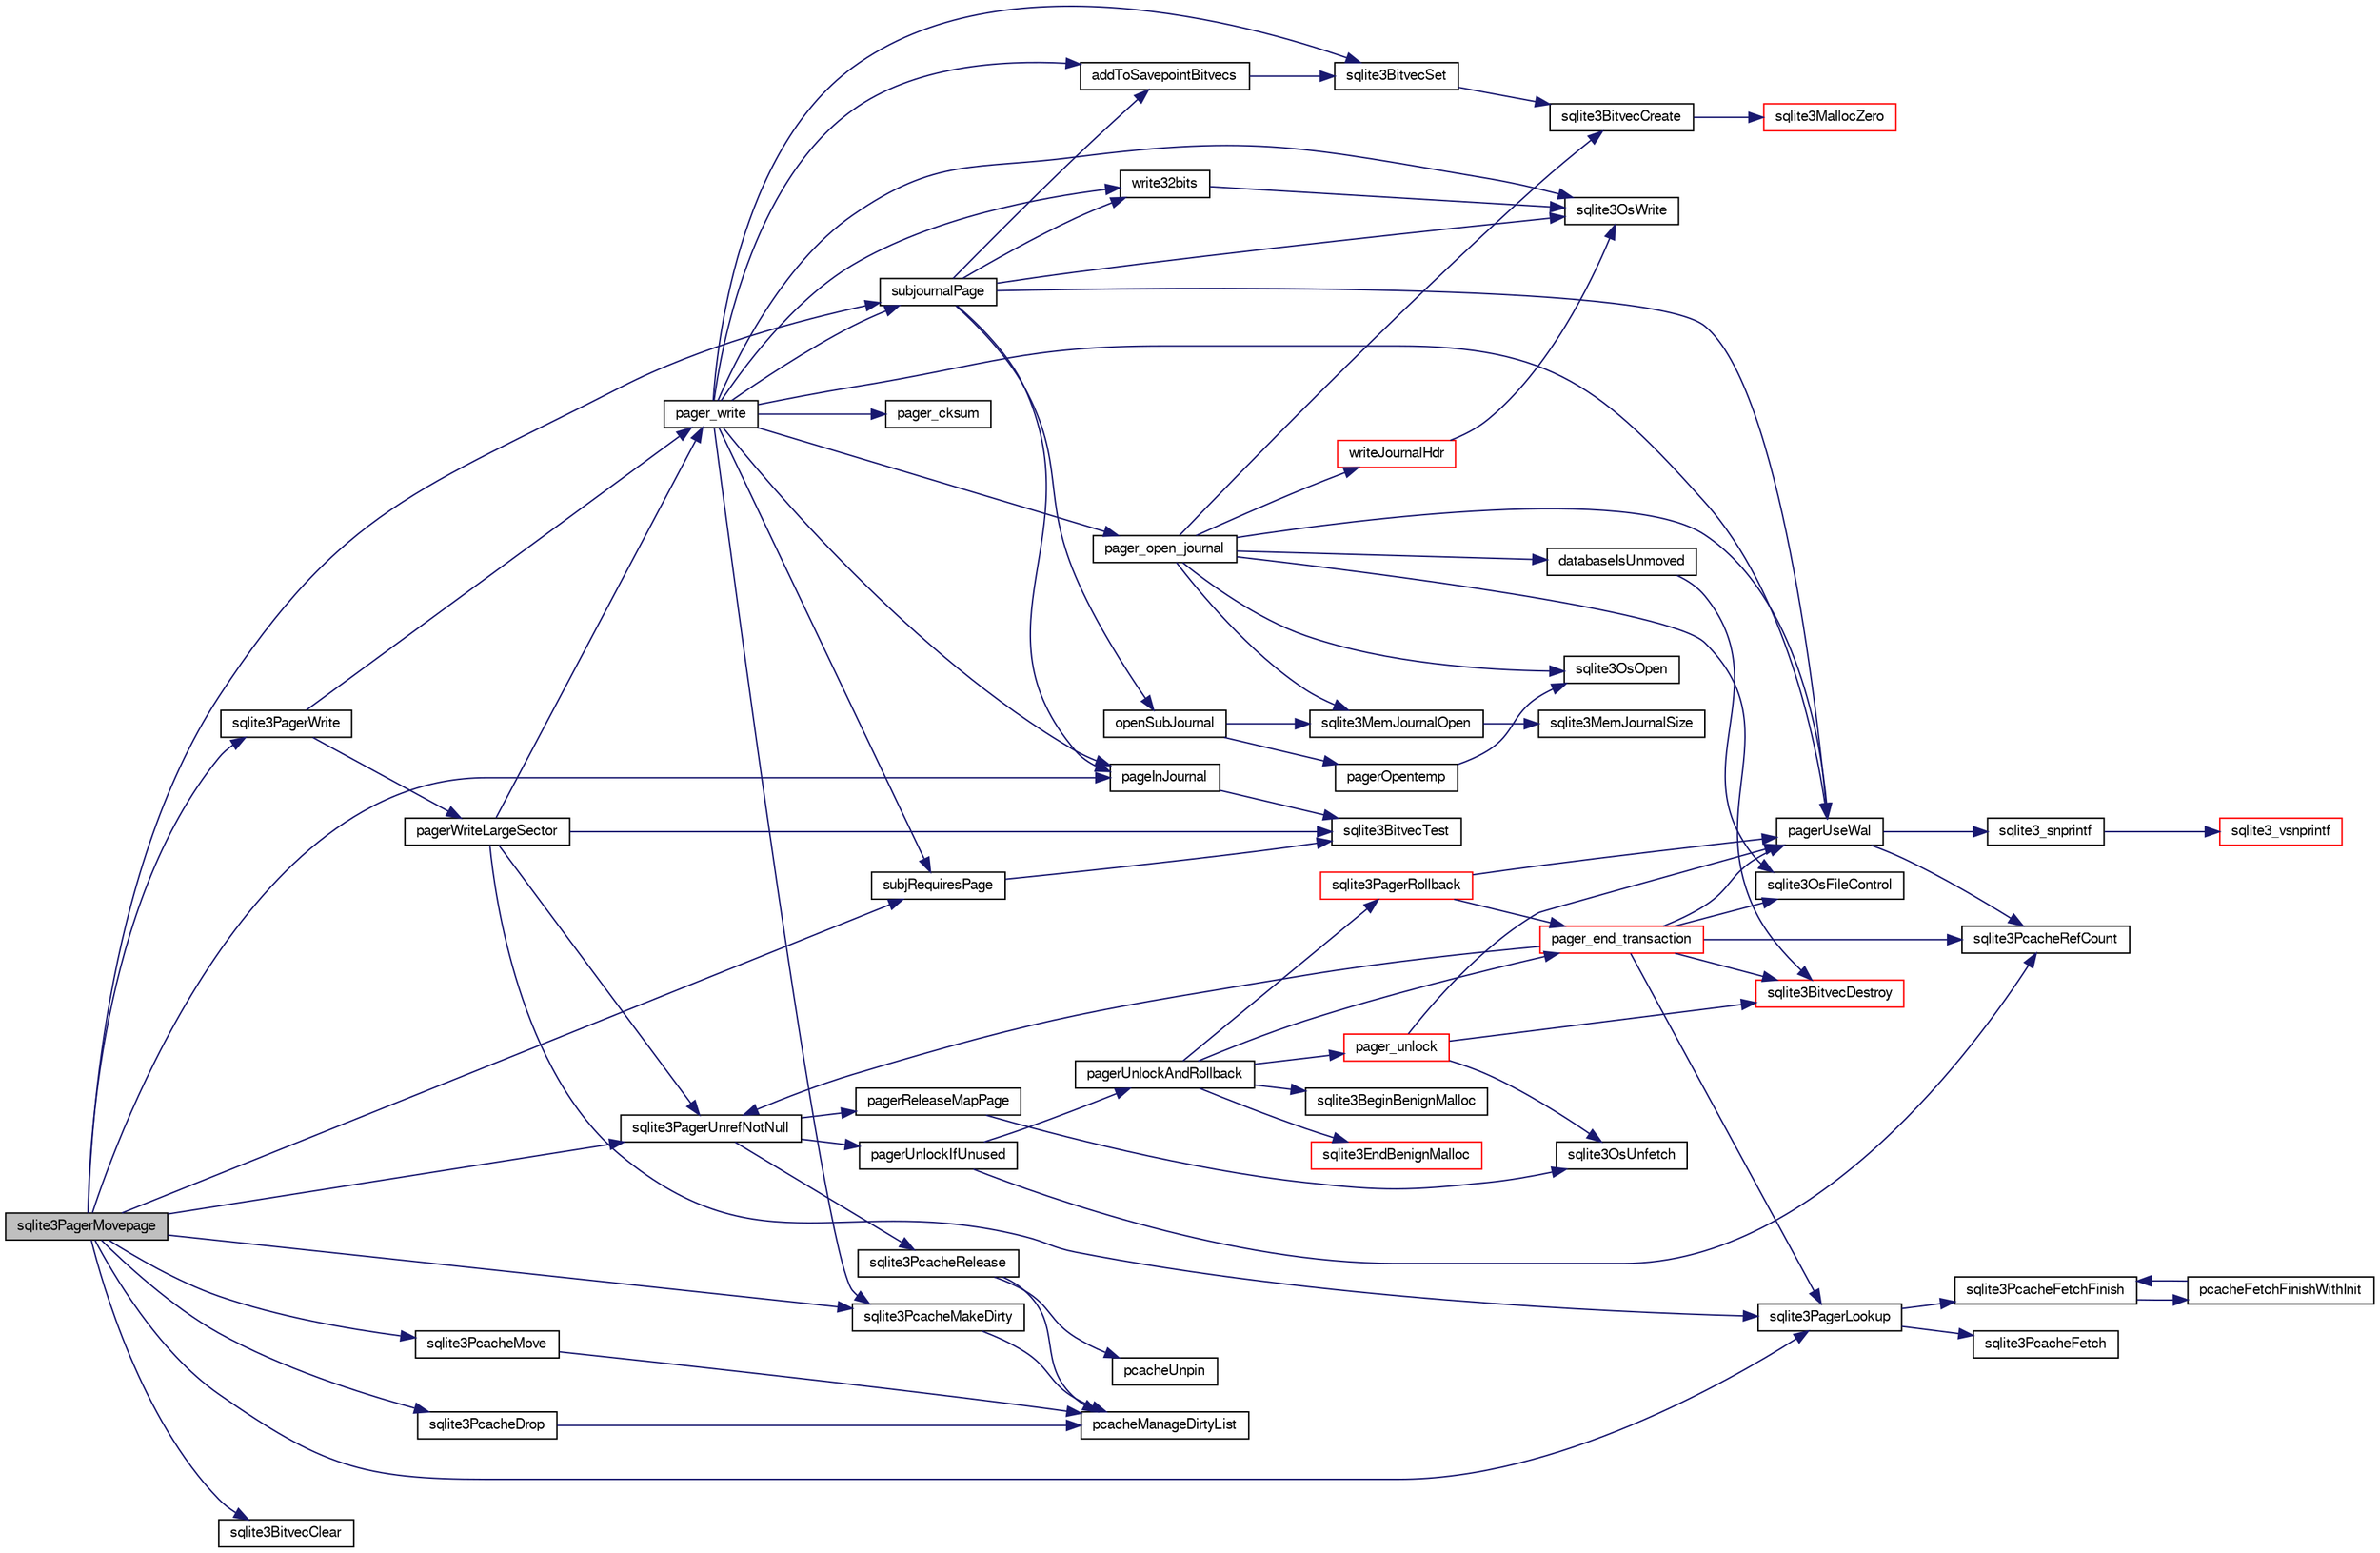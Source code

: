 digraph "sqlite3PagerMovepage"
{
  edge [fontname="FreeSans",fontsize="10",labelfontname="FreeSans",labelfontsize="10"];
  node [fontname="FreeSans",fontsize="10",shape=record];
  rankdir="LR";
  Node631355 [label="sqlite3PagerMovepage",height=0.2,width=0.4,color="black", fillcolor="grey75", style="filled", fontcolor="black"];
  Node631355 -> Node631356 [color="midnightblue",fontsize="10",style="solid",fontname="FreeSans"];
  Node631356 [label="sqlite3PagerWrite",height=0.2,width=0.4,color="black", fillcolor="white", style="filled",URL="$sqlite3_8c.html#ad4b8aee028ee99575b0748b299e04ed0"];
  Node631356 -> Node631357 [color="midnightblue",fontsize="10",style="solid",fontname="FreeSans"];
  Node631357 [label="pagerWriteLargeSector",height=0.2,width=0.4,color="black", fillcolor="white", style="filled",URL="$sqlite3_8c.html#a06334f0cc1c2dc95ffe29c2359928b92"];
  Node631357 -> Node631358 [color="midnightblue",fontsize="10",style="solid",fontname="FreeSans"];
  Node631358 [label="sqlite3BitvecTest",height=0.2,width=0.4,color="black", fillcolor="white", style="filled",URL="$sqlite3_8c.html#ab08693a5ff8d1b759eb50dc307ee910f"];
  Node631357 -> Node631359 [color="midnightblue",fontsize="10",style="solid",fontname="FreeSans"];
  Node631359 [label="pager_write",height=0.2,width=0.4,color="black", fillcolor="white", style="filled",URL="$sqlite3_8c.html#aa5dbf1a9dcccf0aa140b04b81325517f"];
  Node631359 -> Node631360 [color="midnightblue",fontsize="10",style="solid",fontname="FreeSans"];
  Node631360 [label="pager_open_journal",height=0.2,width=0.4,color="black", fillcolor="white", style="filled",URL="$sqlite3_8c.html#a9a5224f8941dc99ce19bb0eb24766d00"];
  Node631360 -> Node631361 [color="midnightblue",fontsize="10",style="solid",fontname="FreeSans"];
  Node631361 [label="pagerUseWal",height=0.2,width=0.4,color="black", fillcolor="white", style="filled",URL="$sqlite3_8c.html#a31def80bfe1de9284d635ba190a5eb68"];
  Node631361 -> Node631362 [color="midnightblue",fontsize="10",style="solid",fontname="FreeSans"];
  Node631362 [label="sqlite3PcacheRefCount",height=0.2,width=0.4,color="black", fillcolor="white", style="filled",URL="$sqlite3_8c.html#adee2536d23ec9628e0883ccab03b3429"];
  Node631361 -> Node631363 [color="midnightblue",fontsize="10",style="solid",fontname="FreeSans"];
  Node631363 [label="sqlite3_snprintf",height=0.2,width=0.4,color="black", fillcolor="white", style="filled",URL="$sqlite3_8c.html#aa2695a752e971577f5784122f2013c40"];
  Node631363 -> Node631364 [color="midnightblue",fontsize="10",style="solid",fontname="FreeSans"];
  Node631364 [label="sqlite3_vsnprintf",height=0.2,width=0.4,color="red", fillcolor="white", style="filled",URL="$sqlite3_8c.html#a0862c03aea71d62847e452aa655add42"];
  Node631360 -> Node631645 [color="midnightblue",fontsize="10",style="solid",fontname="FreeSans"];
  Node631645 [label="sqlite3BitvecCreate",height=0.2,width=0.4,color="black", fillcolor="white", style="filled",URL="$sqlite3_8c.html#a0a60c2422cf28790767f5bc7598514ee"];
  Node631645 -> Node631397 [color="midnightblue",fontsize="10",style="solid",fontname="FreeSans"];
  Node631397 [label="sqlite3MallocZero",height=0.2,width=0.4,color="red", fillcolor="white", style="filled",URL="$sqlite3_8c.html#ab3e07a30b9b5471f9f5e8f9cb7229934"];
  Node631360 -> Node631646 [color="midnightblue",fontsize="10",style="solid",fontname="FreeSans"];
  Node631646 [label="sqlite3MemJournalOpen",height=0.2,width=0.4,color="black", fillcolor="white", style="filled",URL="$sqlite3_8c.html#ad464be0cdcbcfad82c33db47ba916bf4"];
  Node631646 -> Node631647 [color="midnightblue",fontsize="10",style="solid",fontname="FreeSans"];
  Node631647 [label="sqlite3MemJournalSize",height=0.2,width=0.4,color="black", fillcolor="white", style="filled",URL="$sqlite3_8c.html#a467faa8c56423e1d71f1edcdf788ea01"];
  Node631360 -> Node631648 [color="midnightblue",fontsize="10",style="solid",fontname="FreeSans"];
  Node631648 [label="databaseIsUnmoved",height=0.2,width=0.4,color="black", fillcolor="white", style="filled",URL="$sqlite3_8c.html#a25aec96ef7cef0d1999b492b4b74a767"];
  Node631648 -> Node631649 [color="midnightblue",fontsize="10",style="solid",fontname="FreeSans"];
  Node631649 [label="sqlite3OsFileControl",height=0.2,width=0.4,color="black", fillcolor="white", style="filled",URL="$sqlite3_8c.html#aa8dad928f8e52b454c6d82bd2fe5c3fc"];
  Node631360 -> Node631650 [color="midnightblue",fontsize="10",style="solid",fontname="FreeSans"];
  Node631650 [label="sqlite3OsOpen",height=0.2,width=0.4,color="black", fillcolor="white", style="filled",URL="$sqlite3_8c.html#a12a1f3451e28f9cecd19cf0bb4f8f416"];
  Node631360 -> Node631651 [color="midnightblue",fontsize="10",style="solid",fontname="FreeSans"];
  Node631651 [label="writeJournalHdr",height=0.2,width=0.4,color="red", fillcolor="white", style="filled",URL="$sqlite3_8c.html#a0b0a4fa9c3fe997aaa565b1e438acca7"];
  Node631651 -> Node631654 [color="midnightblue",fontsize="10",style="solid",fontname="FreeSans"];
  Node631654 [label="sqlite3OsWrite",height=0.2,width=0.4,color="black", fillcolor="white", style="filled",URL="$sqlite3_8c.html#a1eea7ec327af84c05b4dd4cc075a537f"];
  Node631360 -> Node631655 [color="midnightblue",fontsize="10",style="solid",fontname="FreeSans"];
  Node631655 [label="sqlite3BitvecDestroy",height=0.2,width=0.4,color="red", fillcolor="white", style="filled",URL="$sqlite3_8c.html#ab732400d8022b48df1b7b3ee41be045d"];
  Node631359 -> Node631656 [color="midnightblue",fontsize="10",style="solid",fontname="FreeSans"];
  Node631656 [label="sqlite3PcacheMakeDirty",height=0.2,width=0.4,color="black", fillcolor="white", style="filled",URL="$sqlite3_8c.html#ab2add4c541df2d0b57a993930ee18a3a"];
  Node631656 -> Node631657 [color="midnightblue",fontsize="10",style="solid",fontname="FreeSans"];
  Node631657 [label="pcacheManageDirtyList",height=0.2,width=0.4,color="black", fillcolor="white", style="filled",URL="$sqlite3_8c.html#aae9bc2ddff700c30e5f9c80d531d6acc"];
  Node631359 -> Node631658 [color="midnightblue",fontsize="10",style="solid",fontname="FreeSans"];
  Node631658 [label="pageInJournal",height=0.2,width=0.4,color="black", fillcolor="white", style="filled",URL="$sqlite3_8c.html#a07fb7c067274e7abc0a9ea2d3ffed616"];
  Node631658 -> Node631358 [color="midnightblue",fontsize="10",style="solid",fontname="FreeSans"];
  Node631359 -> Node631659 [color="midnightblue",fontsize="10",style="solid",fontname="FreeSans"];
  Node631659 [label="subjRequiresPage",height=0.2,width=0.4,color="black", fillcolor="white", style="filled",URL="$sqlite3_8c.html#a8c8d460aa8cc7cb907b2e04844aaba86"];
  Node631659 -> Node631358 [color="midnightblue",fontsize="10",style="solid",fontname="FreeSans"];
  Node631359 -> Node631361 [color="midnightblue",fontsize="10",style="solid",fontname="FreeSans"];
  Node631359 -> Node631660 [color="midnightblue",fontsize="10",style="solid",fontname="FreeSans"];
  Node631660 [label="pager_cksum",height=0.2,width=0.4,color="black", fillcolor="white", style="filled",URL="$sqlite3_8c.html#aabee8392d616aa1523fd6521cd2eb2b2"];
  Node631359 -> Node631661 [color="midnightblue",fontsize="10",style="solid",fontname="FreeSans"];
  Node631661 [label="write32bits",height=0.2,width=0.4,color="black", fillcolor="white", style="filled",URL="$sqlite3_8c.html#a5db7813c01a178a634f0dcd6e7766ed6"];
  Node631661 -> Node631654 [color="midnightblue",fontsize="10",style="solid",fontname="FreeSans"];
  Node631359 -> Node631654 [color="midnightblue",fontsize="10",style="solid",fontname="FreeSans"];
  Node631359 -> Node631662 [color="midnightblue",fontsize="10",style="solid",fontname="FreeSans"];
  Node631662 [label="sqlite3BitvecSet",height=0.2,width=0.4,color="black", fillcolor="white", style="filled",URL="$sqlite3_8c.html#a1f3c6d64d5d889e451d6725b1eb458be"];
  Node631662 -> Node631645 [color="midnightblue",fontsize="10",style="solid",fontname="FreeSans"];
  Node631359 -> Node631663 [color="midnightblue",fontsize="10",style="solid",fontname="FreeSans"];
  Node631663 [label="addToSavepointBitvecs",height=0.2,width=0.4,color="black", fillcolor="white", style="filled",URL="$sqlite3_8c.html#aa2e9bb02bb6975d83ec875f0792792f0"];
  Node631663 -> Node631662 [color="midnightblue",fontsize="10",style="solid",fontname="FreeSans"];
  Node631359 -> Node631664 [color="midnightblue",fontsize="10",style="solid",fontname="FreeSans"];
  Node631664 [label="subjournalPage",height=0.2,width=0.4,color="black", fillcolor="white", style="filled",URL="$sqlite3_8c.html#a836f5a13ba09ee3f118ebe73b58591c4"];
  Node631664 -> Node631361 [color="midnightblue",fontsize="10",style="solid",fontname="FreeSans"];
  Node631664 -> Node631658 [color="midnightblue",fontsize="10",style="solid",fontname="FreeSans"];
  Node631664 -> Node631665 [color="midnightblue",fontsize="10",style="solid",fontname="FreeSans"];
  Node631665 [label="openSubJournal",height=0.2,width=0.4,color="black", fillcolor="white", style="filled",URL="$sqlite3_8c.html#a69f445a04e423a1eaf24a2b9f035b427"];
  Node631665 -> Node631646 [color="midnightblue",fontsize="10",style="solid",fontname="FreeSans"];
  Node631665 -> Node631666 [color="midnightblue",fontsize="10",style="solid",fontname="FreeSans"];
  Node631666 [label="pagerOpentemp",height=0.2,width=0.4,color="black", fillcolor="white", style="filled",URL="$sqlite3_8c.html#aebcb4ac28e13fcb66454bb555327c331"];
  Node631666 -> Node631650 [color="midnightblue",fontsize="10",style="solid",fontname="FreeSans"];
  Node631664 -> Node631661 [color="midnightblue",fontsize="10",style="solid",fontname="FreeSans"];
  Node631664 -> Node631654 [color="midnightblue",fontsize="10",style="solid",fontname="FreeSans"];
  Node631664 -> Node631663 [color="midnightblue",fontsize="10",style="solid",fontname="FreeSans"];
  Node631357 -> Node631667 [color="midnightblue",fontsize="10",style="solid",fontname="FreeSans"];
  Node631667 [label="sqlite3PagerUnrefNotNull",height=0.2,width=0.4,color="black", fillcolor="white", style="filled",URL="$sqlite3_8c.html#a4b314f96f09f5c68c94672e420e31ab9"];
  Node631667 -> Node631668 [color="midnightblue",fontsize="10",style="solid",fontname="FreeSans"];
  Node631668 [label="pagerReleaseMapPage",height=0.2,width=0.4,color="black", fillcolor="white", style="filled",URL="$sqlite3_8c.html#aefa288f9febba49488ab634f8b0d5f6d"];
  Node631668 -> Node631669 [color="midnightblue",fontsize="10",style="solid",fontname="FreeSans"];
  Node631669 [label="sqlite3OsUnfetch",height=0.2,width=0.4,color="black", fillcolor="white", style="filled",URL="$sqlite3_8c.html#abc0da72cb8b8989cf8708b572fe5fef4"];
  Node631667 -> Node631670 [color="midnightblue",fontsize="10",style="solid",fontname="FreeSans"];
  Node631670 [label="sqlite3PcacheRelease",height=0.2,width=0.4,color="black", fillcolor="white", style="filled",URL="$sqlite3_8c.html#ad07fc7a8130ad1e77861f345084b1b83"];
  Node631670 -> Node631671 [color="midnightblue",fontsize="10",style="solid",fontname="FreeSans"];
  Node631671 [label="pcacheUnpin",height=0.2,width=0.4,color="black", fillcolor="white", style="filled",URL="$sqlite3_8c.html#a76530dde0f26366c0614d713daf9859c"];
  Node631670 -> Node631657 [color="midnightblue",fontsize="10",style="solid",fontname="FreeSans"];
  Node631667 -> Node631672 [color="midnightblue",fontsize="10",style="solid",fontname="FreeSans"];
  Node631672 [label="pagerUnlockIfUnused",height=0.2,width=0.4,color="black", fillcolor="white", style="filled",URL="$sqlite3_8c.html#abf547f4276efb6f10262f7fde1e4d065"];
  Node631672 -> Node631362 [color="midnightblue",fontsize="10",style="solid",fontname="FreeSans"];
  Node631672 -> Node631673 [color="midnightblue",fontsize="10",style="solid",fontname="FreeSans"];
  Node631673 [label="pagerUnlockAndRollback",height=0.2,width=0.4,color="black", fillcolor="white", style="filled",URL="$sqlite3_8c.html#a02d96b7bf62c3b13ba905d168914518c"];
  Node631673 -> Node631438 [color="midnightblue",fontsize="10",style="solid",fontname="FreeSans"];
  Node631438 [label="sqlite3BeginBenignMalloc",height=0.2,width=0.4,color="black", fillcolor="white", style="filled",URL="$sqlite3_8c.html#a3344c0e2b1b6df701a1cb326602fac14"];
  Node631673 -> Node631674 [color="midnightblue",fontsize="10",style="solid",fontname="FreeSans"];
  Node631674 [label="sqlite3PagerRollback",height=0.2,width=0.4,color="red", fillcolor="white", style="filled",URL="$sqlite3_8c.html#afdd2ecbb97b7a716892ff6bd10c7dfd0"];
  Node631674 -> Node631361 [color="midnightblue",fontsize="10",style="solid",fontname="FreeSans"];
  Node631674 -> Node631745 [color="midnightblue",fontsize="10",style="solid",fontname="FreeSans"];
  Node631745 [label="pager_end_transaction",height=0.2,width=0.4,color="red", fillcolor="white", style="filled",URL="$sqlite3_8c.html#a0814e2cfab386b1e3ba74528870339fe"];
  Node631745 -> Node631361 [color="midnightblue",fontsize="10",style="solid",fontname="FreeSans"];
  Node631745 -> Node631362 [color="midnightblue",fontsize="10",style="solid",fontname="FreeSans"];
  Node631745 -> Node631692 [color="midnightblue",fontsize="10",style="solid",fontname="FreeSans"];
  Node631692 [label="sqlite3PagerLookup",height=0.2,width=0.4,color="black", fillcolor="white", style="filled",URL="$sqlite3_8c.html#a1252ec03814f64eed236cfb21094cafd"];
  Node631692 -> Node631693 [color="midnightblue",fontsize="10",style="solid",fontname="FreeSans"];
  Node631693 [label="sqlite3PcacheFetch",height=0.2,width=0.4,color="black", fillcolor="white", style="filled",URL="$sqlite3_8c.html#a51a10151c5ec2c1c9e6fd615e95a3450"];
  Node631692 -> Node631694 [color="midnightblue",fontsize="10",style="solid",fontname="FreeSans"];
  Node631694 [label="sqlite3PcacheFetchFinish",height=0.2,width=0.4,color="black", fillcolor="white", style="filled",URL="$sqlite3_8c.html#a21f330cb082d63a111f64257e823a4b1"];
  Node631694 -> Node631695 [color="midnightblue",fontsize="10",style="solid",fontname="FreeSans"];
  Node631695 [label="pcacheFetchFinishWithInit",height=0.2,width=0.4,color="black", fillcolor="white", style="filled",URL="$sqlite3_8c.html#aa202d18b38a90f758ff6ccfc956920eb"];
  Node631695 -> Node631694 [color="midnightblue",fontsize="10",style="solid",fontname="FreeSans"];
  Node631745 -> Node631667 [color="midnightblue",fontsize="10",style="solid",fontname="FreeSans"];
  Node631745 -> Node631655 [color="midnightblue",fontsize="10",style="solid",fontname="FreeSans"];
  Node631745 -> Node631649 [color="midnightblue",fontsize="10",style="solid",fontname="FreeSans"];
  Node631673 -> Node631439 [color="midnightblue",fontsize="10",style="solid",fontname="FreeSans"];
  Node631439 [label="sqlite3EndBenignMalloc",height=0.2,width=0.4,color="red", fillcolor="white", style="filled",URL="$sqlite3_8c.html#a4582127cc64d483dc66c7acf9d8d8fbb"];
  Node631673 -> Node631745 [color="midnightblue",fontsize="10",style="solid",fontname="FreeSans"];
  Node631673 -> Node631770 [color="midnightblue",fontsize="10",style="solid",fontname="FreeSans"];
  Node631770 [label="pager_unlock",height=0.2,width=0.4,color="red", fillcolor="white", style="filled",URL="$sqlite3_8c.html#a5b54bd09bd76fa68eb6310fbf9bbaf20"];
  Node631770 -> Node631655 [color="midnightblue",fontsize="10",style="solid",fontname="FreeSans"];
  Node631770 -> Node631361 [color="midnightblue",fontsize="10",style="solid",fontname="FreeSans"];
  Node631770 -> Node631669 [color="midnightblue",fontsize="10",style="solid",fontname="FreeSans"];
  Node631357 -> Node631692 [color="midnightblue",fontsize="10",style="solid",fontname="FreeSans"];
  Node631356 -> Node631359 [color="midnightblue",fontsize="10",style="solid",fontname="FreeSans"];
  Node631355 -> Node631659 [color="midnightblue",fontsize="10",style="solid",fontname="FreeSans"];
  Node631355 -> Node631664 [color="midnightblue",fontsize="10",style="solid",fontname="FreeSans"];
  Node631355 -> Node631658 [color="midnightblue",fontsize="10",style="solid",fontname="FreeSans"];
  Node631355 -> Node631692 [color="midnightblue",fontsize="10",style="solid",fontname="FreeSans"];
  Node631355 -> Node631772 [color="midnightblue",fontsize="10",style="solid",fontname="FreeSans"];
  Node631772 [label="sqlite3PcacheMove",height=0.2,width=0.4,color="black", fillcolor="white", style="filled",URL="$sqlite3_8c.html#a51ea21b4bc5c6d0534aa0f67dcb6c4dc"];
  Node631772 -> Node631657 [color="midnightblue",fontsize="10",style="solid",fontname="FreeSans"];
  Node631355 -> Node631697 [color="midnightblue",fontsize="10",style="solid",fontname="FreeSans"];
  Node631697 [label="sqlite3PcacheDrop",height=0.2,width=0.4,color="black", fillcolor="white", style="filled",URL="$sqlite3_8c.html#a78667811e7a2a7e75117cd6ec9cf6486"];
  Node631697 -> Node631657 [color="midnightblue",fontsize="10",style="solid",fontname="FreeSans"];
  Node631355 -> Node631656 [color="midnightblue",fontsize="10",style="solid",fontname="FreeSans"];
  Node631355 -> Node631667 [color="midnightblue",fontsize="10",style="solid",fontname="FreeSans"];
  Node631355 -> Node631773 [color="midnightblue",fontsize="10",style="solid",fontname="FreeSans"];
  Node631773 [label="sqlite3BitvecClear",height=0.2,width=0.4,color="black", fillcolor="white", style="filled",URL="$sqlite3_8c.html#a8313d0c9f9e5d722d6f1fdb670fcbc60"];
}
